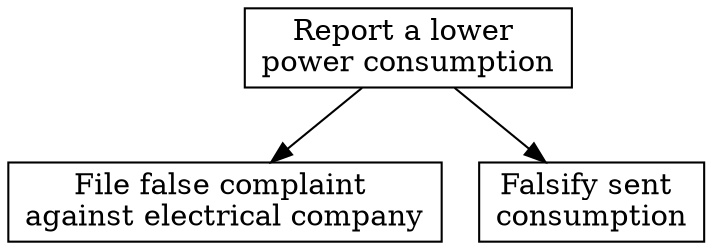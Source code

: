 digraph G {

// graph[ center=true, margin=0.2, nodesep=0.1, ranksep=0.3];
node[ shape=rectangle];

root [label="Report a lower \npower consumption", shape=OR];
complaint [label="File false complaint \nagainst electrical company"];
falsify [label="Falsify sent \nconsumption"];




//COMPLAINT SUBTREE
root -> complaint;


//FALSIFY SUBTREE
root -> falsify;





}
